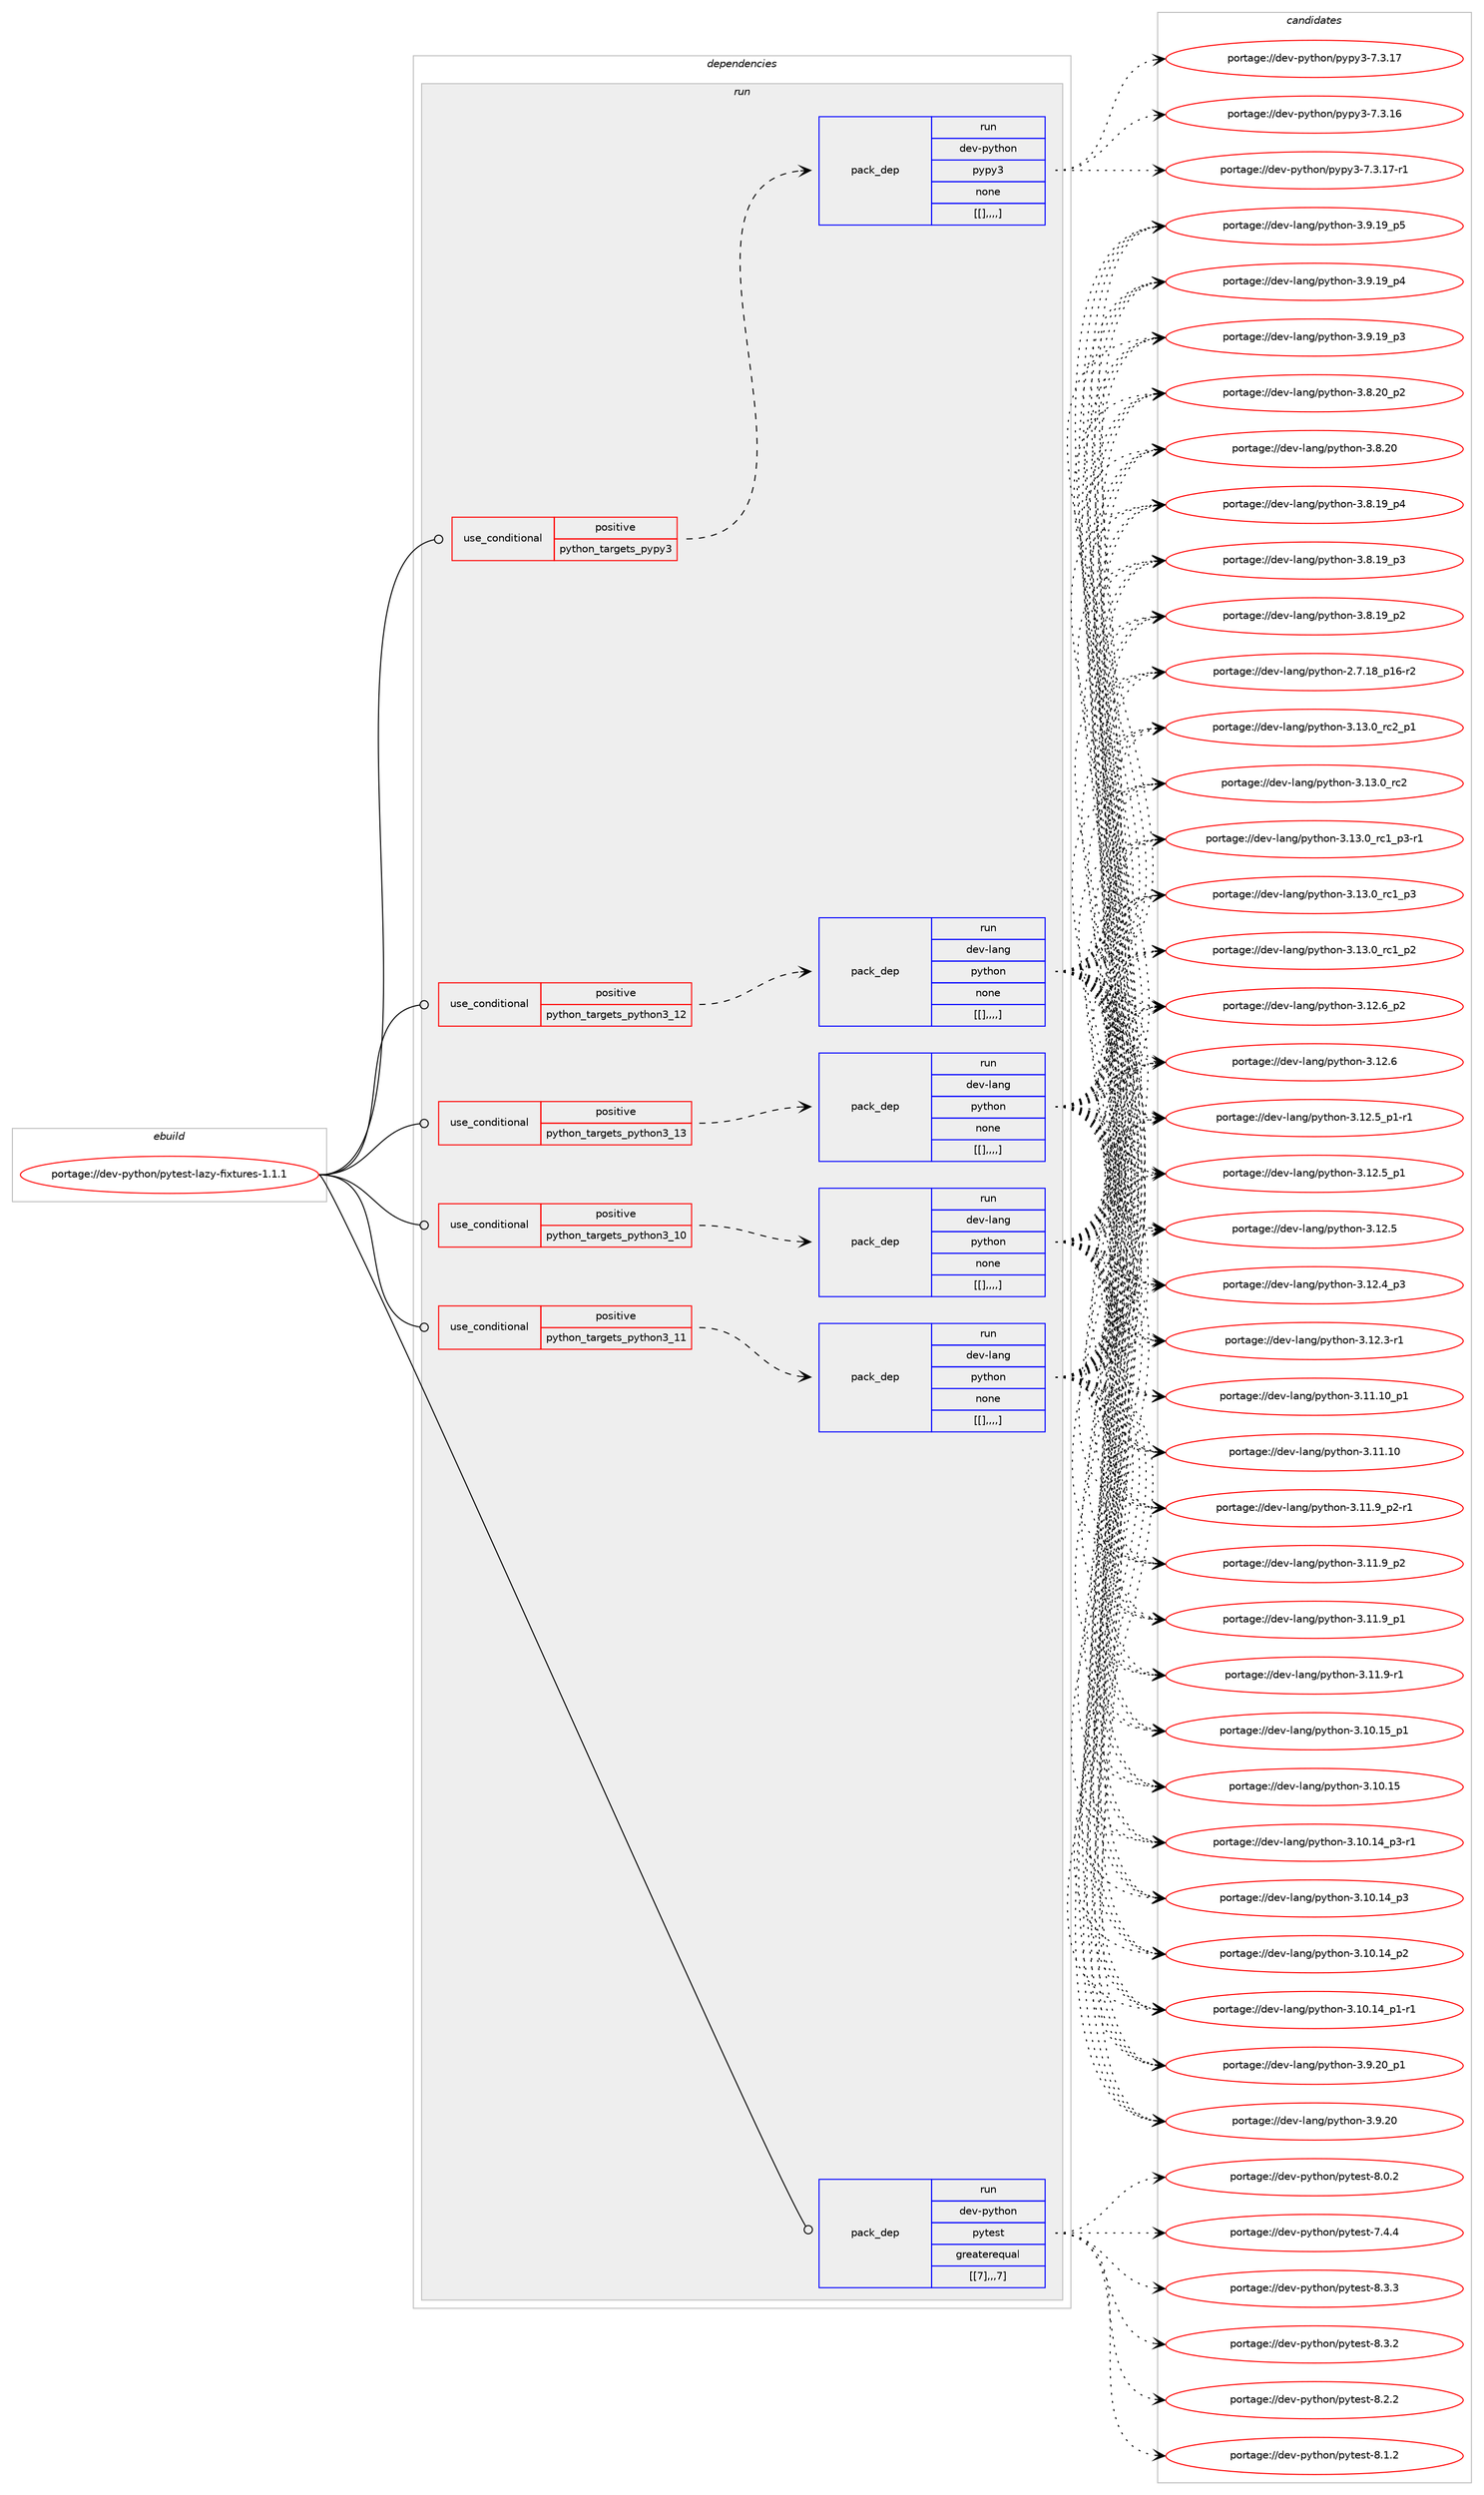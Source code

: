 digraph prolog {

# *************
# Graph options
# *************

newrank=true;
concentrate=true;
compound=true;
graph [rankdir=LR,fontname=Helvetica,fontsize=10,ranksep=1.5];#, ranksep=2.5, nodesep=0.2];
edge  [arrowhead=vee];
node  [fontname=Helvetica,fontsize=10];

# **********
# The ebuild
# **********

subgraph cluster_leftcol {
color=gray;
label=<<i>ebuild</i>>;
id [label="portage://dev-python/pytest-lazy-fixtures-1.1.1", color=red, width=4, href="../dev-python/pytest-lazy-fixtures-1.1.1.svg"];
}

# ****************
# The dependencies
# ****************

subgraph cluster_midcol {
color=gray;
label=<<i>dependencies</i>>;
subgraph cluster_compile {
fillcolor="#eeeeee";
style=filled;
label=<<i>compile</i>>;
}
subgraph cluster_compileandrun {
fillcolor="#eeeeee";
style=filled;
label=<<i>compile and run</i>>;
}
subgraph cluster_run {
fillcolor="#eeeeee";
style=filled;
label=<<i>run</i>>;
subgraph cond39589 {
dependency162213 [label=<<TABLE BORDER="0" CELLBORDER="1" CELLSPACING="0" CELLPADDING="4"><TR><TD ROWSPAN="3" CELLPADDING="10">use_conditional</TD></TR><TR><TD>positive</TD></TR><TR><TD>python_targets_pypy3</TD></TR></TABLE>>, shape=none, color=red];
subgraph pack121371 {
dependency162214 [label=<<TABLE BORDER="0" CELLBORDER="1" CELLSPACING="0" CELLPADDING="4" WIDTH="220"><TR><TD ROWSPAN="6" CELLPADDING="30">pack_dep</TD></TR><TR><TD WIDTH="110">run</TD></TR><TR><TD>dev-python</TD></TR><TR><TD>pypy3</TD></TR><TR><TD>none</TD></TR><TR><TD>[[],,,,]</TD></TR></TABLE>>, shape=none, color=blue];
}
dependency162213:e -> dependency162214:w [weight=20,style="dashed",arrowhead="vee"];
}
id:e -> dependency162213:w [weight=20,style="solid",arrowhead="odot"];
subgraph cond39590 {
dependency162215 [label=<<TABLE BORDER="0" CELLBORDER="1" CELLSPACING="0" CELLPADDING="4"><TR><TD ROWSPAN="3" CELLPADDING="10">use_conditional</TD></TR><TR><TD>positive</TD></TR><TR><TD>python_targets_python3_10</TD></TR></TABLE>>, shape=none, color=red];
subgraph pack121372 {
dependency162216 [label=<<TABLE BORDER="0" CELLBORDER="1" CELLSPACING="0" CELLPADDING="4" WIDTH="220"><TR><TD ROWSPAN="6" CELLPADDING="30">pack_dep</TD></TR><TR><TD WIDTH="110">run</TD></TR><TR><TD>dev-lang</TD></TR><TR><TD>python</TD></TR><TR><TD>none</TD></TR><TR><TD>[[],,,,]</TD></TR></TABLE>>, shape=none, color=blue];
}
dependency162215:e -> dependency162216:w [weight=20,style="dashed",arrowhead="vee"];
}
id:e -> dependency162215:w [weight=20,style="solid",arrowhead="odot"];
subgraph cond39591 {
dependency162217 [label=<<TABLE BORDER="0" CELLBORDER="1" CELLSPACING="0" CELLPADDING="4"><TR><TD ROWSPAN="3" CELLPADDING="10">use_conditional</TD></TR><TR><TD>positive</TD></TR><TR><TD>python_targets_python3_11</TD></TR></TABLE>>, shape=none, color=red];
subgraph pack121373 {
dependency162218 [label=<<TABLE BORDER="0" CELLBORDER="1" CELLSPACING="0" CELLPADDING="4" WIDTH="220"><TR><TD ROWSPAN="6" CELLPADDING="30">pack_dep</TD></TR><TR><TD WIDTH="110">run</TD></TR><TR><TD>dev-lang</TD></TR><TR><TD>python</TD></TR><TR><TD>none</TD></TR><TR><TD>[[],,,,]</TD></TR></TABLE>>, shape=none, color=blue];
}
dependency162217:e -> dependency162218:w [weight=20,style="dashed",arrowhead="vee"];
}
id:e -> dependency162217:w [weight=20,style="solid",arrowhead="odot"];
subgraph cond39592 {
dependency162219 [label=<<TABLE BORDER="0" CELLBORDER="1" CELLSPACING="0" CELLPADDING="4"><TR><TD ROWSPAN="3" CELLPADDING="10">use_conditional</TD></TR><TR><TD>positive</TD></TR><TR><TD>python_targets_python3_12</TD></TR></TABLE>>, shape=none, color=red];
subgraph pack121374 {
dependency162220 [label=<<TABLE BORDER="0" CELLBORDER="1" CELLSPACING="0" CELLPADDING="4" WIDTH="220"><TR><TD ROWSPAN="6" CELLPADDING="30">pack_dep</TD></TR><TR><TD WIDTH="110">run</TD></TR><TR><TD>dev-lang</TD></TR><TR><TD>python</TD></TR><TR><TD>none</TD></TR><TR><TD>[[],,,,]</TD></TR></TABLE>>, shape=none, color=blue];
}
dependency162219:e -> dependency162220:w [weight=20,style="dashed",arrowhead="vee"];
}
id:e -> dependency162219:w [weight=20,style="solid",arrowhead="odot"];
subgraph cond39593 {
dependency162221 [label=<<TABLE BORDER="0" CELLBORDER="1" CELLSPACING="0" CELLPADDING="4"><TR><TD ROWSPAN="3" CELLPADDING="10">use_conditional</TD></TR><TR><TD>positive</TD></TR><TR><TD>python_targets_python3_13</TD></TR></TABLE>>, shape=none, color=red];
subgraph pack121375 {
dependency162222 [label=<<TABLE BORDER="0" CELLBORDER="1" CELLSPACING="0" CELLPADDING="4" WIDTH="220"><TR><TD ROWSPAN="6" CELLPADDING="30">pack_dep</TD></TR><TR><TD WIDTH="110">run</TD></TR><TR><TD>dev-lang</TD></TR><TR><TD>python</TD></TR><TR><TD>none</TD></TR><TR><TD>[[],,,,]</TD></TR></TABLE>>, shape=none, color=blue];
}
dependency162221:e -> dependency162222:w [weight=20,style="dashed",arrowhead="vee"];
}
id:e -> dependency162221:w [weight=20,style="solid",arrowhead="odot"];
subgraph pack121376 {
dependency162223 [label=<<TABLE BORDER="0" CELLBORDER="1" CELLSPACING="0" CELLPADDING="4" WIDTH="220"><TR><TD ROWSPAN="6" CELLPADDING="30">pack_dep</TD></TR><TR><TD WIDTH="110">run</TD></TR><TR><TD>dev-python</TD></TR><TR><TD>pytest</TD></TR><TR><TD>greaterequal</TD></TR><TR><TD>[[7],,,7]</TD></TR></TABLE>>, shape=none, color=blue];
}
id:e -> dependency162223:w [weight=20,style="solid",arrowhead="odot"];
}
}

# **************
# The candidates
# **************

subgraph cluster_choices {
rank=same;
color=gray;
label=<<i>candidates</i>>;

subgraph choice121371 {
color=black;
nodesep=1;
choice100101118451121211161041111104711212111212151455546514649554511449 [label="portage://dev-python/pypy3-7.3.17-r1", color=red, width=4,href="../dev-python/pypy3-7.3.17-r1.svg"];
choice10010111845112121116104111110471121211121215145554651464955 [label="portage://dev-python/pypy3-7.3.17", color=red, width=4,href="../dev-python/pypy3-7.3.17.svg"];
choice10010111845112121116104111110471121211121215145554651464954 [label="portage://dev-python/pypy3-7.3.16", color=red, width=4,href="../dev-python/pypy3-7.3.16.svg"];
dependency162214:e -> choice100101118451121211161041111104711212111212151455546514649554511449:w [style=dotted,weight="100"];
dependency162214:e -> choice10010111845112121116104111110471121211121215145554651464955:w [style=dotted,weight="100"];
dependency162214:e -> choice10010111845112121116104111110471121211121215145554651464954:w [style=dotted,weight="100"];
}
subgraph choice121372 {
color=black;
nodesep=1;
choice100101118451089711010347112121116104111110455146495146489511499509511249 [label="portage://dev-lang/python-3.13.0_rc2_p1", color=red, width=4,href="../dev-lang/python-3.13.0_rc2_p1.svg"];
choice10010111845108971101034711212111610411111045514649514648951149950 [label="portage://dev-lang/python-3.13.0_rc2", color=red, width=4,href="../dev-lang/python-3.13.0_rc2.svg"];
choice1001011184510897110103471121211161041111104551464951464895114994995112514511449 [label="portage://dev-lang/python-3.13.0_rc1_p3-r1", color=red, width=4,href="../dev-lang/python-3.13.0_rc1_p3-r1.svg"];
choice100101118451089711010347112121116104111110455146495146489511499499511251 [label="portage://dev-lang/python-3.13.0_rc1_p3", color=red, width=4,href="../dev-lang/python-3.13.0_rc1_p3.svg"];
choice100101118451089711010347112121116104111110455146495146489511499499511250 [label="portage://dev-lang/python-3.13.0_rc1_p2", color=red, width=4,href="../dev-lang/python-3.13.0_rc1_p2.svg"];
choice100101118451089711010347112121116104111110455146495046549511250 [label="portage://dev-lang/python-3.12.6_p2", color=red, width=4,href="../dev-lang/python-3.12.6_p2.svg"];
choice10010111845108971101034711212111610411111045514649504654 [label="portage://dev-lang/python-3.12.6", color=red, width=4,href="../dev-lang/python-3.12.6.svg"];
choice1001011184510897110103471121211161041111104551464950465395112494511449 [label="portage://dev-lang/python-3.12.5_p1-r1", color=red, width=4,href="../dev-lang/python-3.12.5_p1-r1.svg"];
choice100101118451089711010347112121116104111110455146495046539511249 [label="portage://dev-lang/python-3.12.5_p1", color=red, width=4,href="../dev-lang/python-3.12.5_p1.svg"];
choice10010111845108971101034711212111610411111045514649504653 [label="portage://dev-lang/python-3.12.5", color=red, width=4,href="../dev-lang/python-3.12.5.svg"];
choice100101118451089711010347112121116104111110455146495046529511251 [label="portage://dev-lang/python-3.12.4_p3", color=red, width=4,href="../dev-lang/python-3.12.4_p3.svg"];
choice100101118451089711010347112121116104111110455146495046514511449 [label="portage://dev-lang/python-3.12.3-r1", color=red, width=4,href="../dev-lang/python-3.12.3-r1.svg"];
choice10010111845108971101034711212111610411111045514649494649489511249 [label="portage://dev-lang/python-3.11.10_p1", color=red, width=4,href="../dev-lang/python-3.11.10_p1.svg"];
choice1001011184510897110103471121211161041111104551464949464948 [label="portage://dev-lang/python-3.11.10", color=red, width=4,href="../dev-lang/python-3.11.10.svg"];
choice1001011184510897110103471121211161041111104551464949465795112504511449 [label="portage://dev-lang/python-3.11.9_p2-r1", color=red, width=4,href="../dev-lang/python-3.11.9_p2-r1.svg"];
choice100101118451089711010347112121116104111110455146494946579511250 [label="portage://dev-lang/python-3.11.9_p2", color=red, width=4,href="../dev-lang/python-3.11.9_p2.svg"];
choice100101118451089711010347112121116104111110455146494946579511249 [label="portage://dev-lang/python-3.11.9_p1", color=red, width=4,href="../dev-lang/python-3.11.9_p1.svg"];
choice100101118451089711010347112121116104111110455146494946574511449 [label="portage://dev-lang/python-3.11.9-r1", color=red, width=4,href="../dev-lang/python-3.11.9-r1.svg"];
choice10010111845108971101034711212111610411111045514649484649539511249 [label="portage://dev-lang/python-3.10.15_p1", color=red, width=4,href="../dev-lang/python-3.10.15_p1.svg"];
choice1001011184510897110103471121211161041111104551464948464953 [label="portage://dev-lang/python-3.10.15", color=red, width=4,href="../dev-lang/python-3.10.15.svg"];
choice100101118451089711010347112121116104111110455146494846495295112514511449 [label="portage://dev-lang/python-3.10.14_p3-r1", color=red, width=4,href="../dev-lang/python-3.10.14_p3-r1.svg"];
choice10010111845108971101034711212111610411111045514649484649529511251 [label="portage://dev-lang/python-3.10.14_p3", color=red, width=4,href="../dev-lang/python-3.10.14_p3.svg"];
choice10010111845108971101034711212111610411111045514649484649529511250 [label="portage://dev-lang/python-3.10.14_p2", color=red, width=4,href="../dev-lang/python-3.10.14_p2.svg"];
choice100101118451089711010347112121116104111110455146494846495295112494511449 [label="portage://dev-lang/python-3.10.14_p1-r1", color=red, width=4,href="../dev-lang/python-3.10.14_p1-r1.svg"];
choice100101118451089711010347112121116104111110455146574650489511249 [label="portage://dev-lang/python-3.9.20_p1", color=red, width=4,href="../dev-lang/python-3.9.20_p1.svg"];
choice10010111845108971101034711212111610411111045514657465048 [label="portage://dev-lang/python-3.9.20", color=red, width=4,href="../dev-lang/python-3.9.20.svg"];
choice100101118451089711010347112121116104111110455146574649579511253 [label="portage://dev-lang/python-3.9.19_p5", color=red, width=4,href="../dev-lang/python-3.9.19_p5.svg"];
choice100101118451089711010347112121116104111110455146574649579511252 [label="portage://dev-lang/python-3.9.19_p4", color=red, width=4,href="../dev-lang/python-3.9.19_p4.svg"];
choice100101118451089711010347112121116104111110455146574649579511251 [label="portage://dev-lang/python-3.9.19_p3", color=red, width=4,href="../dev-lang/python-3.9.19_p3.svg"];
choice100101118451089711010347112121116104111110455146564650489511250 [label="portage://dev-lang/python-3.8.20_p2", color=red, width=4,href="../dev-lang/python-3.8.20_p2.svg"];
choice10010111845108971101034711212111610411111045514656465048 [label="portage://dev-lang/python-3.8.20", color=red, width=4,href="../dev-lang/python-3.8.20.svg"];
choice100101118451089711010347112121116104111110455146564649579511252 [label="portage://dev-lang/python-3.8.19_p4", color=red, width=4,href="../dev-lang/python-3.8.19_p4.svg"];
choice100101118451089711010347112121116104111110455146564649579511251 [label="portage://dev-lang/python-3.8.19_p3", color=red, width=4,href="../dev-lang/python-3.8.19_p3.svg"];
choice100101118451089711010347112121116104111110455146564649579511250 [label="portage://dev-lang/python-3.8.19_p2", color=red, width=4,href="../dev-lang/python-3.8.19_p2.svg"];
choice100101118451089711010347112121116104111110455046554649569511249544511450 [label="portage://dev-lang/python-2.7.18_p16-r2", color=red, width=4,href="../dev-lang/python-2.7.18_p16-r2.svg"];
dependency162216:e -> choice100101118451089711010347112121116104111110455146495146489511499509511249:w [style=dotted,weight="100"];
dependency162216:e -> choice10010111845108971101034711212111610411111045514649514648951149950:w [style=dotted,weight="100"];
dependency162216:e -> choice1001011184510897110103471121211161041111104551464951464895114994995112514511449:w [style=dotted,weight="100"];
dependency162216:e -> choice100101118451089711010347112121116104111110455146495146489511499499511251:w [style=dotted,weight="100"];
dependency162216:e -> choice100101118451089711010347112121116104111110455146495146489511499499511250:w [style=dotted,weight="100"];
dependency162216:e -> choice100101118451089711010347112121116104111110455146495046549511250:w [style=dotted,weight="100"];
dependency162216:e -> choice10010111845108971101034711212111610411111045514649504654:w [style=dotted,weight="100"];
dependency162216:e -> choice1001011184510897110103471121211161041111104551464950465395112494511449:w [style=dotted,weight="100"];
dependency162216:e -> choice100101118451089711010347112121116104111110455146495046539511249:w [style=dotted,weight="100"];
dependency162216:e -> choice10010111845108971101034711212111610411111045514649504653:w [style=dotted,weight="100"];
dependency162216:e -> choice100101118451089711010347112121116104111110455146495046529511251:w [style=dotted,weight="100"];
dependency162216:e -> choice100101118451089711010347112121116104111110455146495046514511449:w [style=dotted,weight="100"];
dependency162216:e -> choice10010111845108971101034711212111610411111045514649494649489511249:w [style=dotted,weight="100"];
dependency162216:e -> choice1001011184510897110103471121211161041111104551464949464948:w [style=dotted,weight="100"];
dependency162216:e -> choice1001011184510897110103471121211161041111104551464949465795112504511449:w [style=dotted,weight="100"];
dependency162216:e -> choice100101118451089711010347112121116104111110455146494946579511250:w [style=dotted,weight="100"];
dependency162216:e -> choice100101118451089711010347112121116104111110455146494946579511249:w [style=dotted,weight="100"];
dependency162216:e -> choice100101118451089711010347112121116104111110455146494946574511449:w [style=dotted,weight="100"];
dependency162216:e -> choice10010111845108971101034711212111610411111045514649484649539511249:w [style=dotted,weight="100"];
dependency162216:e -> choice1001011184510897110103471121211161041111104551464948464953:w [style=dotted,weight="100"];
dependency162216:e -> choice100101118451089711010347112121116104111110455146494846495295112514511449:w [style=dotted,weight="100"];
dependency162216:e -> choice10010111845108971101034711212111610411111045514649484649529511251:w [style=dotted,weight="100"];
dependency162216:e -> choice10010111845108971101034711212111610411111045514649484649529511250:w [style=dotted,weight="100"];
dependency162216:e -> choice100101118451089711010347112121116104111110455146494846495295112494511449:w [style=dotted,weight="100"];
dependency162216:e -> choice100101118451089711010347112121116104111110455146574650489511249:w [style=dotted,weight="100"];
dependency162216:e -> choice10010111845108971101034711212111610411111045514657465048:w [style=dotted,weight="100"];
dependency162216:e -> choice100101118451089711010347112121116104111110455146574649579511253:w [style=dotted,weight="100"];
dependency162216:e -> choice100101118451089711010347112121116104111110455146574649579511252:w [style=dotted,weight="100"];
dependency162216:e -> choice100101118451089711010347112121116104111110455146574649579511251:w [style=dotted,weight="100"];
dependency162216:e -> choice100101118451089711010347112121116104111110455146564650489511250:w [style=dotted,weight="100"];
dependency162216:e -> choice10010111845108971101034711212111610411111045514656465048:w [style=dotted,weight="100"];
dependency162216:e -> choice100101118451089711010347112121116104111110455146564649579511252:w [style=dotted,weight="100"];
dependency162216:e -> choice100101118451089711010347112121116104111110455146564649579511251:w [style=dotted,weight="100"];
dependency162216:e -> choice100101118451089711010347112121116104111110455146564649579511250:w [style=dotted,weight="100"];
dependency162216:e -> choice100101118451089711010347112121116104111110455046554649569511249544511450:w [style=dotted,weight="100"];
}
subgraph choice121373 {
color=black;
nodesep=1;
choice100101118451089711010347112121116104111110455146495146489511499509511249 [label="portage://dev-lang/python-3.13.0_rc2_p1", color=red, width=4,href="../dev-lang/python-3.13.0_rc2_p1.svg"];
choice10010111845108971101034711212111610411111045514649514648951149950 [label="portage://dev-lang/python-3.13.0_rc2", color=red, width=4,href="../dev-lang/python-3.13.0_rc2.svg"];
choice1001011184510897110103471121211161041111104551464951464895114994995112514511449 [label="portage://dev-lang/python-3.13.0_rc1_p3-r1", color=red, width=4,href="../dev-lang/python-3.13.0_rc1_p3-r1.svg"];
choice100101118451089711010347112121116104111110455146495146489511499499511251 [label="portage://dev-lang/python-3.13.0_rc1_p3", color=red, width=4,href="../dev-lang/python-3.13.0_rc1_p3.svg"];
choice100101118451089711010347112121116104111110455146495146489511499499511250 [label="portage://dev-lang/python-3.13.0_rc1_p2", color=red, width=4,href="../dev-lang/python-3.13.0_rc1_p2.svg"];
choice100101118451089711010347112121116104111110455146495046549511250 [label="portage://dev-lang/python-3.12.6_p2", color=red, width=4,href="../dev-lang/python-3.12.6_p2.svg"];
choice10010111845108971101034711212111610411111045514649504654 [label="portage://dev-lang/python-3.12.6", color=red, width=4,href="../dev-lang/python-3.12.6.svg"];
choice1001011184510897110103471121211161041111104551464950465395112494511449 [label="portage://dev-lang/python-3.12.5_p1-r1", color=red, width=4,href="../dev-lang/python-3.12.5_p1-r1.svg"];
choice100101118451089711010347112121116104111110455146495046539511249 [label="portage://dev-lang/python-3.12.5_p1", color=red, width=4,href="../dev-lang/python-3.12.5_p1.svg"];
choice10010111845108971101034711212111610411111045514649504653 [label="portage://dev-lang/python-3.12.5", color=red, width=4,href="../dev-lang/python-3.12.5.svg"];
choice100101118451089711010347112121116104111110455146495046529511251 [label="portage://dev-lang/python-3.12.4_p3", color=red, width=4,href="../dev-lang/python-3.12.4_p3.svg"];
choice100101118451089711010347112121116104111110455146495046514511449 [label="portage://dev-lang/python-3.12.3-r1", color=red, width=4,href="../dev-lang/python-3.12.3-r1.svg"];
choice10010111845108971101034711212111610411111045514649494649489511249 [label="portage://dev-lang/python-3.11.10_p1", color=red, width=4,href="../dev-lang/python-3.11.10_p1.svg"];
choice1001011184510897110103471121211161041111104551464949464948 [label="portage://dev-lang/python-3.11.10", color=red, width=4,href="../dev-lang/python-3.11.10.svg"];
choice1001011184510897110103471121211161041111104551464949465795112504511449 [label="portage://dev-lang/python-3.11.9_p2-r1", color=red, width=4,href="../dev-lang/python-3.11.9_p2-r1.svg"];
choice100101118451089711010347112121116104111110455146494946579511250 [label="portage://dev-lang/python-3.11.9_p2", color=red, width=4,href="../dev-lang/python-3.11.9_p2.svg"];
choice100101118451089711010347112121116104111110455146494946579511249 [label="portage://dev-lang/python-3.11.9_p1", color=red, width=4,href="../dev-lang/python-3.11.9_p1.svg"];
choice100101118451089711010347112121116104111110455146494946574511449 [label="portage://dev-lang/python-3.11.9-r1", color=red, width=4,href="../dev-lang/python-3.11.9-r1.svg"];
choice10010111845108971101034711212111610411111045514649484649539511249 [label="portage://dev-lang/python-3.10.15_p1", color=red, width=4,href="../dev-lang/python-3.10.15_p1.svg"];
choice1001011184510897110103471121211161041111104551464948464953 [label="portage://dev-lang/python-3.10.15", color=red, width=4,href="../dev-lang/python-3.10.15.svg"];
choice100101118451089711010347112121116104111110455146494846495295112514511449 [label="portage://dev-lang/python-3.10.14_p3-r1", color=red, width=4,href="../dev-lang/python-3.10.14_p3-r1.svg"];
choice10010111845108971101034711212111610411111045514649484649529511251 [label="portage://dev-lang/python-3.10.14_p3", color=red, width=4,href="../dev-lang/python-3.10.14_p3.svg"];
choice10010111845108971101034711212111610411111045514649484649529511250 [label="portage://dev-lang/python-3.10.14_p2", color=red, width=4,href="../dev-lang/python-3.10.14_p2.svg"];
choice100101118451089711010347112121116104111110455146494846495295112494511449 [label="portage://dev-lang/python-3.10.14_p1-r1", color=red, width=4,href="../dev-lang/python-3.10.14_p1-r1.svg"];
choice100101118451089711010347112121116104111110455146574650489511249 [label="portage://dev-lang/python-3.9.20_p1", color=red, width=4,href="../dev-lang/python-3.9.20_p1.svg"];
choice10010111845108971101034711212111610411111045514657465048 [label="portage://dev-lang/python-3.9.20", color=red, width=4,href="../dev-lang/python-3.9.20.svg"];
choice100101118451089711010347112121116104111110455146574649579511253 [label="portage://dev-lang/python-3.9.19_p5", color=red, width=4,href="../dev-lang/python-3.9.19_p5.svg"];
choice100101118451089711010347112121116104111110455146574649579511252 [label="portage://dev-lang/python-3.9.19_p4", color=red, width=4,href="../dev-lang/python-3.9.19_p4.svg"];
choice100101118451089711010347112121116104111110455146574649579511251 [label="portage://dev-lang/python-3.9.19_p3", color=red, width=4,href="../dev-lang/python-3.9.19_p3.svg"];
choice100101118451089711010347112121116104111110455146564650489511250 [label="portage://dev-lang/python-3.8.20_p2", color=red, width=4,href="../dev-lang/python-3.8.20_p2.svg"];
choice10010111845108971101034711212111610411111045514656465048 [label="portage://dev-lang/python-3.8.20", color=red, width=4,href="../dev-lang/python-3.8.20.svg"];
choice100101118451089711010347112121116104111110455146564649579511252 [label="portage://dev-lang/python-3.8.19_p4", color=red, width=4,href="../dev-lang/python-3.8.19_p4.svg"];
choice100101118451089711010347112121116104111110455146564649579511251 [label="portage://dev-lang/python-3.8.19_p3", color=red, width=4,href="../dev-lang/python-3.8.19_p3.svg"];
choice100101118451089711010347112121116104111110455146564649579511250 [label="portage://dev-lang/python-3.8.19_p2", color=red, width=4,href="../dev-lang/python-3.8.19_p2.svg"];
choice100101118451089711010347112121116104111110455046554649569511249544511450 [label="portage://dev-lang/python-2.7.18_p16-r2", color=red, width=4,href="../dev-lang/python-2.7.18_p16-r2.svg"];
dependency162218:e -> choice100101118451089711010347112121116104111110455146495146489511499509511249:w [style=dotted,weight="100"];
dependency162218:e -> choice10010111845108971101034711212111610411111045514649514648951149950:w [style=dotted,weight="100"];
dependency162218:e -> choice1001011184510897110103471121211161041111104551464951464895114994995112514511449:w [style=dotted,weight="100"];
dependency162218:e -> choice100101118451089711010347112121116104111110455146495146489511499499511251:w [style=dotted,weight="100"];
dependency162218:e -> choice100101118451089711010347112121116104111110455146495146489511499499511250:w [style=dotted,weight="100"];
dependency162218:e -> choice100101118451089711010347112121116104111110455146495046549511250:w [style=dotted,weight="100"];
dependency162218:e -> choice10010111845108971101034711212111610411111045514649504654:w [style=dotted,weight="100"];
dependency162218:e -> choice1001011184510897110103471121211161041111104551464950465395112494511449:w [style=dotted,weight="100"];
dependency162218:e -> choice100101118451089711010347112121116104111110455146495046539511249:w [style=dotted,weight="100"];
dependency162218:e -> choice10010111845108971101034711212111610411111045514649504653:w [style=dotted,weight="100"];
dependency162218:e -> choice100101118451089711010347112121116104111110455146495046529511251:w [style=dotted,weight="100"];
dependency162218:e -> choice100101118451089711010347112121116104111110455146495046514511449:w [style=dotted,weight="100"];
dependency162218:e -> choice10010111845108971101034711212111610411111045514649494649489511249:w [style=dotted,weight="100"];
dependency162218:e -> choice1001011184510897110103471121211161041111104551464949464948:w [style=dotted,weight="100"];
dependency162218:e -> choice1001011184510897110103471121211161041111104551464949465795112504511449:w [style=dotted,weight="100"];
dependency162218:e -> choice100101118451089711010347112121116104111110455146494946579511250:w [style=dotted,weight="100"];
dependency162218:e -> choice100101118451089711010347112121116104111110455146494946579511249:w [style=dotted,weight="100"];
dependency162218:e -> choice100101118451089711010347112121116104111110455146494946574511449:w [style=dotted,weight="100"];
dependency162218:e -> choice10010111845108971101034711212111610411111045514649484649539511249:w [style=dotted,weight="100"];
dependency162218:e -> choice1001011184510897110103471121211161041111104551464948464953:w [style=dotted,weight="100"];
dependency162218:e -> choice100101118451089711010347112121116104111110455146494846495295112514511449:w [style=dotted,weight="100"];
dependency162218:e -> choice10010111845108971101034711212111610411111045514649484649529511251:w [style=dotted,weight="100"];
dependency162218:e -> choice10010111845108971101034711212111610411111045514649484649529511250:w [style=dotted,weight="100"];
dependency162218:e -> choice100101118451089711010347112121116104111110455146494846495295112494511449:w [style=dotted,weight="100"];
dependency162218:e -> choice100101118451089711010347112121116104111110455146574650489511249:w [style=dotted,weight="100"];
dependency162218:e -> choice10010111845108971101034711212111610411111045514657465048:w [style=dotted,weight="100"];
dependency162218:e -> choice100101118451089711010347112121116104111110455146574649579511253:w [style=dotted,weight="100"];
dependency162218:e -> choice100101118451089711010347112121116104111110455146574649579511252:w [style=dotted,weight="100"];
dependency162218:e -> choice100101118451089711010347112121116104111110455146574649579511251:w [style=dotted,weight="100"];
dependency162218:e -> choice100101118451089711010347112121116104111110455146564650489511250:w [style=dotted,weight="100"];
dependency162218:e -> choice10010111845108971101034711212111610411111045514656465048:w [style=dotted,weight="100"];
dependency162218:e -> choice100101118451089711010347112121116104111110455146564649579511252:w [style=dotted,weight="100"];
dependency162218:e -> choice100101118451089711010347112121116104111110455146564649579511251:w [style=dotted,weight="100"];
dependency162218:e -> choice100101118451089711010347112121116104111110455146564649579511250:w [style=dotted,weight="100"];
dependency162218:e -> choice100101118451089711010347112121116104111110455046554649569511249544511450:w [style=dotted,weight="100"];
}
subgraph choice121374 {
color=black;
nodesep=1;
choice100101118451089711010347112121116104111110455146495146489511499509511249 [label="portage://dev-lang/python-3.13.0_rc2_p1", color=red, width=4,href="../dev-lang/python-3.13.0_rc2_p1.svg"];
choice10010111845108971101034711212111610411111045514649514648951149950 [label="portage://dev-lang/python-3.13.0_rc2", color=red, width=4,href="../dev-lang/python-3.13.0_rc2.svg"];
choice1001011184510897110103471121211161041111104551464951464895114994995112514511449 [label="portage://dev-lang/python-3.13.0_rc1_p3-r1", color=red, width=4,href="../dev-lang/python-3.13.0_rc1_p3-r1.svg"];
choice100101118451089711010347112121116104111110455146495146489511499499511251 [label="portage://dev-lang/python-3.13.0_rc1_p3", color=red, width=4,href="../dev-lang/python-3.13.0_rc1_p3.svg"];
choice100101118451089711010347112121116104111110455146495146489511499499511250 [label="portage://dev-lang/python-3.13.0_rc1_p2", color=red, width=4,href="../dev-lang/python-3.13.0_rc1_p2.svg"];
choice100101118451089711010347112121116104111110455146495046549511250 [label="portage://dev-lang/python-3.12.6_p2", color=red, width=4,href="../dev-lang/python-3.12.6_p2.svg"];
choice10010111845108971101034711212111610411111045514649504654 [label="portage://dev-lang/python-3.12.6", color=red, width=4,href="../dev-lang/python-3.12.6.svg"];
choice1001011184510897110103471121211161041111104551464950465395112494511449 [label="portage://dev-lang/python-3.12.5_p1-r1", color=red, width=4,href="../dev-lang/python-3.12.5_p1-r1.svg"];
choice100101118451089711010347112121116104111110455146495046539511249 [label="portage://dev-lang/python-3.12.5_p1", color=red, width=4,href="../dev-lang/python-3.12.5_p1.svg"];
choice10010111845108971101034711212111610411111045514649504653 [label="portage://dev-lang/python-3.12.5", color=red, width=4,href="../dev-lang/python-3.12.5.svg"];
choice100101118451089711010347112121116104111110455146495046529511251 [label="portage://dev-lang/python-3.12.4_p3", color=red, width=4,href="../dev-lang/python-3.12.4_p3.svg"];
choice100101118451089711010347112121116104111110455146495046514511449 [label="portage://dev-lang/python-3.12.3-r1", color=red, width=4,href="../dev-lang/python-3.12.3-r1.svg"];
choice10010111845108971101034711212111610411111045514649494649489511249 [label="portage://dev-lang/python-3.11.10_p1", color=red, width=4,href="../dev-lang/python-3.11.10_p1.svg"];
choice1001011184510897110103471121211161041111104551464949464948 [label="portage://dev-lang/python-3.11.10", color=red, width=4,href="../dev-lang/python-3.11.10.svg"];
choice1001011184510897110103471121211161041111104551464949465795112504511449 [label="portage://dev-lang/python-3.11.9_p2-r1", color=red, width=4,href="../dev-lang/python-3.11.9_p2-r1.svg"];
choice100101118451089711010347112121116104111110455146494946579511250 [label="portage://dev-lang/python-3.11.9_p2", color=red, width=4,href="../dev-lang/python-3.11.9_p2.svg"];
choice100101118451089711010347112121116104111110455146494946579511249 [label="portage://dev-lang/python-3.11.9_p1", color=red, width=4,href="../dev-lang/python-3.11.9_p1.svg"];
choice100101118451089711010347112121116104111110455146494946574511449 [label="portage://dev-lang/python-3.11.9-r1", color=red, width=4,href="../dev-lang/python-3.11.9-r1.svg"];
choice10010111845108971101034711212111610411111045514649484649539511249 [label="portage://dev-lang/python-3.10.15_p1", color=red, width=4,href="../dev-lang/python-3.10.15_p1.svg"];
choice1001011184510897110103471121211161041111104551464948464953 [label="portage://dev-lang/python-3.10.15", color=red, width=4,href="../dev-lang/python-3.10.15.svg"];
choice100101118451089711010347112121116104111110455146494846495295112514511449 [label="portage://dev-lang/python-3.10.14_p3-r1", color=red, width=4,href="../dev-lang/python-3.10.14_p3-r1.svg"];
choice10010111845108971101034711212111610411111045514649484649529511251 [label="portage://dev-lang/python-3.10.14_p3", color=red, width=4,href="../dev-lang/python-3.10.14_p3.svg"];
choice10010111845108971101034711212111610411111045514649484649529511250 [label="portage://dev-lang/python-3.10.14_p2", color=red, width=4,href="../dev-lang/python-3.10.14_p2.svg"];
choice100101118451089711010347112121116104111110455146494846495295112494511449 [label="portage://dev-lang/python-3.10.14_p1-r1", color=red, width=4,href="../dev-lang/python-3.10.14_p1-r1.svg"];
choice100101118451089711010347112121116104111110455146574650489511249 [label="portage://dev-lang/python-3.9.20_p1", color=red, width=4,href="../dev-lang/python-3.9.20_p1.svg"];
choice10010111845108971101034711212111610411111045514657465048 [label="portage://dev-lang/python-3.9.20", color=red, width=4,href="../dev-lang/python-3.9.20.svg"];
choice100101118451089711010347112121116104111110455146574649579511253 [label="portage://dev-lang/python-3.9.19_p5", color=red, width=4,href="../dev-lang/python-3.9.19_p5.svg"];
choice100101118451089711010347112121116104111110455146574649579511252 [label="portage://dev-lang/python-3.9.19_p4", color=red, width=4,href="../dev-lang/python-3.9.19_p4.svg"];
choice100101118451089711010347112121116104111110455146574649579511251 [label="portage://dev-lang/python-3.9.19_p3", color=red, width=4,href="../dev-lang/python-3.9.19_p3.svg"];
choice100101118451089711010347112121116104111110455146564650489511250 [label="portage://dev-lang/python-3.8.20_p2", color=red, width=4,href="../dev-lang/python-3.8.20_p2.svg"];
choice10010111845108971101034711212111610411111045514656465048 [label="portage://dev-lang/python-3.8.20", color=red, width=4,href="../dev-lang/python-3.8.20.svg"];
choice100101118451089711010347112121116104111110455146564649579511252 [label="portage://dev-lang/python-3.8.19_p4", color=red, width=4,href="../dev-lang/python-3.8.19_p4.svg"];
choice100101118451089711010347112121116104111110455146564649579511251 [label="portage://dev-lang/python-3.8.19_p3", color=red, width=4,href="../dev-lang/python-3.8.19_p3.svg"];
choice100101118451089711010347112121116104111110455146564649579511250 [label="portage://dev-lang/python-3.8.19_p2", color=red, width=4,href="../dev-lang/python-3.8.19_p2.svg"];
choice100101118451089711010347112121116104111110455046554649569511249544511450 [label="portage://dev-lang/python-2.7.18_p16-r2", color=red, width=4,href="../dev-lang/python-2.7.18_p16-r2.svg"];
dependency162220:e -> choice100101118451089711010347112121116104111110455146495146489511499509511249:w [style=dotted,weight="100"];
dependency162220:e -> choice10010111845108971101034711212111610411111045514649514648951149950:w [style=dotted,weight="100"];
dependency162220:e -> choice1001011184510897110103471121211161041111104551464951464895114994995112514511449:w [style=dotted,weight="100"];
dependency162220:e -> choice100101118451089711010347112121116104111110455146495146489511499499511251:w [style=dotted,weight="100"];
dependency162220:e -> choice100101118451089711010347112121116104111110455146495146489511499499511250:w [style=dotted,weight="100"];
dependency162220:e -> choice100101118451089711010347112121116104111110455146495046549511250:w [style=dotted,weight="100"];
dependency162220:e -> choice10010111845108971101034711212111610411111045514649504654:w [style=dotted,weight="100"];
dependency162220:e -> choice1001011184510897110103471121211161041111104551464950465395112494511449:w [style=dotted,weight="100"];
dependency162220:e -> choice100101118451089711010347112121116104111110455146495046539511249:w [style=dotted,weight="100"];
dependency162220:e -> choice10010111845108971101034711212111610411111045514649504653:w [style=dotted,weight="100"];
dependency162220:e -> choice100101118451089711010347112121116104111110455146495046529511251:w [style=dotted,weight="100"];
dependency162220:e -> choice100101118451089711010347112121116104111110455146495046514511449:w [style=dotted,weight="100"];
dependency162220:e -> choice10010111845108971101034711212111610411111045514649494649489511249:w [style=dotted,weight="100"];
dependency162220:e -> choice1001011184510897110103471121211161041111104551464949464948:w [style=dotted,weight="100"];
dependency162220:e -> choice1001011184510897110103471121211161041111104551464949465795112504511449:w [style=dotted,weight="100"];
dependency162220:e -> choice100101118451089711010347112121116104111110455146494946579511250:w [style=dotted,weight="100"];
dependency162220:e -> choice100101118451089711010347112121116104111110455146494946579511249:w [style=dotted,weight="100"];
dependency162220:e -> choice100101118451089711010347112121116104111110455146494946574511449:w [style=dotted,weight="100"];
dependency162220:e -> choice10010111845108971101034711212111610411111045514649484649539511249:w [style=dotted,weight="100"];
dependency162220:e -> choice1001011184510897110103471121211161041111104551464948464953:w [style=dotted,weight="100"];
dependency162220:e -> choice100101118451089711010347112121116104111110455146494846495295112514511449:w [style=dotted,weight="100"];
dependency162220:e -> choice10010111845108971101034711212111610411111045514649484649529511251:w [style=dotted,weight="100"];
dependency162220:e -> choice10010111845108971101034711212111610411111045514649484649529511250:w [style=dotted,weight="100"];
dependency162220:e -> choice100101118451089711010347112121116104111110455146494846495295112494511449:w [style=dotted,weight="100"];
dependency162220:e -> choice100101118451089711010347112121116104111110455146574650489511249:w [style=dotted,weight="100"];
dependency162220:e -> choice10010111845108971101034711212111610411111045514657465048:w [style=dotted,weight="100"];
dependency162220:e -> choice100101118451089711010347112121116104111110455146574649579511253:w [style=dotted,weight="100"];
dependency162220:e -> choice100101118451089711010347112121116104111110455146574649579511252:w [style=dotted,weight="100"];
dependency162220:e -> choice100101118451089711010347112121116104111110455146574649579511251:w [style=dotted,weight="100"];
dependency162220:e -> choice100101118451089711010347112121116104111110455146564650489511250:w [style=dotted,weight="100"];
dependency162220:e -> choice10010111845108971101034711212111610411111045514656465048:w [style=dotted,weight="100"];
dependency162220:e -> choice100101118451089711010347112121116104111110455146564649579511252:w [style=dotted,weight="100"];
dependency162220:e -> choice100101118451089711010347112121116104111110455146564649579511251:w [style=dotted,weight="100"];
dependency162220:e -> choice100101118451089711010347112121116104111110455146564649579511250:w [style=dotted,weight="100"];
dependency162220:e -> choice100101118451089711010347112121116104111110455046554649569511249544511450:w [style=dotted,weight="100"];
}
subgraph choice121375 {
color=black;
nodesep=1;
choice100101118451089711010347112121116104111110455146495146489511499509511249 [label="portage://dev-lang/python-3.13.0_rc2_p1", color=red, width=4,href="../dev-lang/python-3.13.0_rc2_p1.svg"];
choice10010111845108971101034711212111610411111045514649514648951149950 [label="portage://dev-lang/python-3.13.0_rc2", color=red, width=4,href="../dev-lang/python-3.13.0_rc2.svg"];
choice1001011184510897110103471121211161041111104551464951464895114994995112514511449 [label="portage://dev-lang/python-3.13.0_rc1_p3-r1", color=red, width=4,href="../dev-lang/python-3.13.0_rc1_p3-r1.svg"];
choice100101118451089711010347112121116104111110455146495146489511499499511251 [label="portage://dev-lang/python-3.13.0_rc1_p3", color=red, width=4,href="../dev-lang/python-3.13.0_rc1_p3.svg"];
choice100101118451089711010347112121116104111110455146495146489511499499511250 [label="portage://dev-lang/python-3.13.0_rc1_p2", color=red, width=4,href="../dev-lang/python-3.13.0_rc1_p2.svg"];
choice100101118451089711010347112121116104111110455146495046549511250 [label="portage://dev-lang/python-3.12.6_p2", color=red, width=4,href="../dev-lang/python-3.12.6_p2.svg"];
choice10010111845108971101034711212111610411111045514649504654 [label="portage://dev-lang/python-3.12.6", color=red, width=4,href="../dev-lang/python-3.12.6.svg"];
choice1001011184510897110103471121211161041111104551464950465395112494511449 [label="portage://dev-lang/python-3.12.5_p1-r1", color=red, width=4,href="../dev-lang/python-3.12.5_p1-r1.svg"];
choice100101118451089711010347112121116104111110455146495046539511249 [label="portage://dev-lang/python-3.12.5_p1", color=red, width=4,href="../dev-lang/python-3.12.5_p1.svg"];
choice10010111845108971101034711212111610411111045514649504653 [label="portage://dev-lang/python-3.12.5", color=red, width=4,href="../dev-lang/python-3.12.5.svg"];
choice100101118451089711010347112121116104111110455146495046529511251 [label="portage://dev-lang/python-3.12.4_p3", color=red, width=4,href="../dev-lang/python-3.12.4_p3.svg"];
choice100101118451089711010347112121116104111110455146495046514511449 [label="portage://dev-lang/python-3.12.3-r1", color=red, width=4,href="../dev-lang/python-3.12.3-r1.svg"];
choice10010111845108971101034711212111610411111045514649494649489511249 [label="portage://dev-lang/python-3.11.10_p1", color=red, width=4,href="../dev-lang/python-3.11.10_p1.svg"];
choice1001011184510897110103471121211161041111104551464949464948 [label="portage://dev-lang/python-3.11.10", color=red, width=4,href="../dev-lang/python-3.11.10.svg"];
choice1001011184510897110103471121211161041111104551464949465795112504511449 [label="portage://dev-lang/python-3.11.9_p2-r1", color=red, width=4,href="../dev-lang/python-3.11.9_p2-r1.svg"];
choice100101118451089711010347112121116104111110455146494946579511250 [label="portage://dev-lang/python-3.11.9_p2", color=red, width=4,href="../dev-lang/python-3.11.9_p2.svg"];
choice100101118451089711010347112121116104111110455146494946579511249 [label="portage://dev-lang/python-3.11.9_p1", color=red, width=4,href="../dev-lang/python-3.11.9_p1.svg"];
choice100101118451089711010347112121116104111110455146494946574511449 [label="portage://dev-lang/python-3.11.9-r1", color=red, width=4,href="../dev-lang/python-3.11.9-r1.svg"];
choice10010111845108971101034711212111610411111045514649484649539511249 [label="portage://dev-lang/python-3.10.15_p1", color=red, width=4,href="../dev-lang/python-3.10.15_p1.svg"];
choice1001011184510897110103471121211161041111104551464948464953 [label="portage://dev-lang/python-3.10.15", color=red, width=4,href="../dev-lang/python-3.10.15.svg"];
choice100101118451089711010347112121116104111110455146494846495295112514511449 [label="portage://dev-lang/python-3.10.14_p3-r1", color=red, width=4,href="../dev-lang/python-3.10.14_p3-r1.svg"];
choice10010111845108971101034711212111610411111045514649484649529511251 [label="portage://dev-lang/python-3.10.14_p3", color=red, width=4,href="../dev-lang/python-3.10.14_p3.svg"];
choice10010111845108971101034711212111610411111045514649484649529511250 [label="portage://dev-lang/python-3.10.14_p2", color=red, width=4,href="../dev-lang/python-3.10.14_p2.svg"];
choice100101118451089711010347112121116104111110455146494846495295112494511449 [label="portage://dev-lang/python-3.10.14_p1-r1", color=red, width=4,href="../dev-lang/python-3.10.14_p1-r1.svg"];
choice100101118451089711010347112121116104111110455146574650489511249 [label="portage://dev-lang/python-3.9.20_p1", color=red, width=4,href="../dev-lang/python-3.9.20_p1.svg"];
choice10010111845108971101034711212111610411111045514657465048 [label="portage://dev-lang/python-3.9.20", color=red, width=4,href="../dev-lang/python-3.9.20.svg"];
choice100101118451089711010347112121116104111110455146574649579511253 [label="portage://dev-lang/python-3.9.19_p5", color=red, width=4,href="../dev-lang/python-3.9.19_p5.svg"];
choice100101118451089711010347112121116104111110455146574649579511252 [label="portage://dev-lang/python-3.9.19_p4", color=red, width=4,href="../dev-lang/python-3.9.19_p4.svg"];
choice100101118451089711010347112121116104111110455146574649579511251 [label="portage://dev-lang/python-3.9.19_p3", color=red, width=4,href="../dev-lang/python-3.9.19_p3.svg"];
choice100101118451089711010347112121116104111110455146564650489511250 [label="portage://dev-lang/python-3.8.20_p2", color=red, width=4,href="../dev-lang/python-3.8.20_p2.svg"];
choice10010111845108971101034711212111610411111045514656465048 [label="portage://dev-lang/python-3.8.20", color=red, width=4,href="../dev-lang/python-3.8.20.svg"];
choice100101118451089711010347112121116104111110455146564649579511252 [label="portage://dev-lang/python-3.8.19_p4", color=red, width=4,href="../dev-lang/python-3.8.19_p4.svg"];
choice100101118451089711010347112121116104111110455146564649579511251 [label="portage://dev-lang/python-3.8.19_p3", color=red, width=4,href="../dev-lang/python-3.8.19_p3.svg"];
choice100101118451089711010347112121116104111110455146564649579511250 [label="portage://dev-lang/python-3.8.19_p2", color=red, width=4,href="../dev-lang/python-3.8.19_p2.svg"];
choice100101118451089711010347112121116104111110455046554649569511249544511450 [label="portage://dev-lang/python-2.7.18_p16-r2", color=red, width=4,href="../dev-lang/python-2.7.18_p16-r2.svg"];
dependency162222:e -> choice100101118451089711010347112121116104111110455146495146489511499509511249:w [style=dotted,weight="100"];
dependency162222:e -> choice10010111845108971101034711212111610411111045514649514648951149950:w [style=dotted,weight="100"];
dependency162222:e -> choice1001011184510897110103471121211161041111104551464951464895114994995112514511449:w [style=dotted,weight="100"];
dependency162222:e -> choice100101118451089711010347112121116104111110455146495146489511499499511251:w [style=dotted,weight="100"];
dependency162222:e -> choice100101118451089711010347112121116104111110455146495146489511499499511250:w [style=dotted,weight="100"];
dependency162222:e -> choice100101118451089711010347112121116104111110455146495046549511250:w [style=dotted,weight="100"];
dependency162222:e -> choice10010111845108971101034711212111610411111045514649504654:w [style=dotted,weight="100"];
dependency162222:e -> choice1001011184510897110103471121211161041111104551464950465395112494511449:w [style=dotted,weight="100"];
dependency162222:e -> choice100101118451089711010347112121116104111110455146495046539511249:w [style=dotted,weight="100"];
dependency162222:e -> choice10010111845108971101034711212111610411111045514649504653:w [style=dotted,weight="100"];
dependency162222:e -> choice100101118451089711010347112121116104111110455146495046529511251:w [style=dotted,weight="100"];
dependency162222:e -> choice100101118451089711010347112121116104111110455146495046514511449:w [style=dotted,weight="100"];
dependency162222:e -> choice10010111845108971101034711212111610411111045514649494649489511249:w [style=dotted,weight="100"];
dependency162222:e -> choice1001011184510897110103471121211161041111104551464949464948:w [style=dotted,weight="100"];
dependency162222:e -> choice1001011184510897110103471121211161041111104551464949465795112504511449:w [style=dotted,weight="100"];
dependency162222:e -> choice100101118451089711010347112121116104111110455146494946579511250:w [style=dotted,weight="100"];
dependency162222:e -> choice100101118451089711010347112121116104111110455146494946579511249:w [style=dotted,weight="100"];
dependency162222:e -> choice100101118451089711010347112121116104111110455146494946574511449:w [style=dotted,weight="100"];
dependency162222:e -> choice10010111845108971101034711212111610411111045514649484649539511249:w [style=dotted,weight="100"];
dependency162222:e -> choice1001011184510897110103471121211161041111104551464948464953:w [style=dotted,weight="100"];
dependency162222:e -> choice100101118451089711010347112121116104111110455146494846495295112514511449:w [style=dotted,weight="100"];
dependency162222:e -> choice10010111845108971101034711212111610411111045514649484649529511251:w [style=dotted,weight="100"];
dependency162222:e -> choice10010111845108971101034711212111610411111045514649484649529511250:w [style=dotted,weight="100"];
dependency162222:e -> choice100101118451089711010347112121116104111110455146494846495295112494511449:w [style=dotted,weight="100"];
dependency162222:e -> choice100101118451089711010347112121116104111110455146574650489511249:w [style=dotted,weight="100"];
dependency162222:e -> choice10010111845108971101034711212111610411111045514657465048:w [style=dotted,weight="100"];
dependency162222:e -> choice100101118451089711010347112121116104111110455146574649579511253:w [style=dotted,weight="100"];
dependency162222:e -> choice100101118451089711010347112121116104111110455146574649579511252:w [style=dotted,weight="100"];
dependency162222:e -> choice100101118451089711010347112121116104111110455146574649579511251:w [style=dotted,weight="100"];
dependency162222:e -> choice100101118451089711010347112121116104111110455146564650489511250:w [style=dotted,weight="100"];
dependency162222:e -> choice10010111845108971101034711212111610411111045514656465048:w [style=dotted,weight="100"];
dependency162222:e -> choice100101118451089711010347112121116104111110455146564649579511252:w [style=dotted,weight="100"];
dependency162222:e -> choice100101118451089711010347112121116104111110455146564649579511251:w [style=dotted,weight="100"];
dependency162222:e -> choice100101118451089711010347112121116104111110455146564649579511250:w [style=dotted,weight="100"];
dependency162222:e -> choice100101118451089711010347112121116104111110455046554649569511249544511450:w [style=dotted,weight="100"];
}
subgraph choice121376 {
color=black;
nodesep=1;
choice1001011184511212111610411111047112121116101115116455646514651 [label="portage://dev-python/pytest-8.3.3", color=red, width=4,href="../dev-python/pytest-8.3.3.svg"];
choice1001011184511212111610411111047112121116101115116455646514650 [label="portage://dev-python/pytest-8.3.2", color=red, width=4,href="../dev-python/pytest-8.3.2.svg"];
choice1001011184511212111610411111047112121116101115116455646504650 [label="portage://dev-python/pytest-8.2.2", color=red, width=4,href="../dev-python/pytest-8.2.2.svg"];
choice1001011184511212111610411111047112121116101115116455646494650 [label="portage://dev-python/pytest-8.1.2", color=red, width=4,href="../dev-python/pytest-8.1.2.svg"];
choice1001011184511212111610411111047112121116101115116455646484650 [label="portage://dev-python/pytest-8.0.2", color=red, width=4,href="../dev-python/pytest-8.0.2.svg"];
choice1001011184511212111610411111047112121116101115116455546524652 [label="portage://dev-python/pytest-7.4.4", color=red, width=4,href="../dev-python/pytest-7.4.4.svg"];
dependency162223:e -> choice1001011184511212111610411111047112121116101115116455646514651:w [style=dotted,weight="100"];
dependency162223:e -> choice1001011184511212111610411111047112121116101115116455646514650:w [style=dotted,weight="100"];
dependency162223:e -> choice1001011184511212111610411111047112121116101115116455646504650:w [style=dotted,weight="100"];
dependency162223:e -> choice1001011184511212111610411111047112121116101115116455646494650:w [style=dotted,weight="100"];
dependency162223:e -> choice1001011184511212111610411111047112121116101115116455646484650:w [style=dotted,weight="100"];
dependency162223:e -> choice1001011184511212111610411111047112121116101115116455546524652:w [style=dotted,weight="100"];
}
}

}
